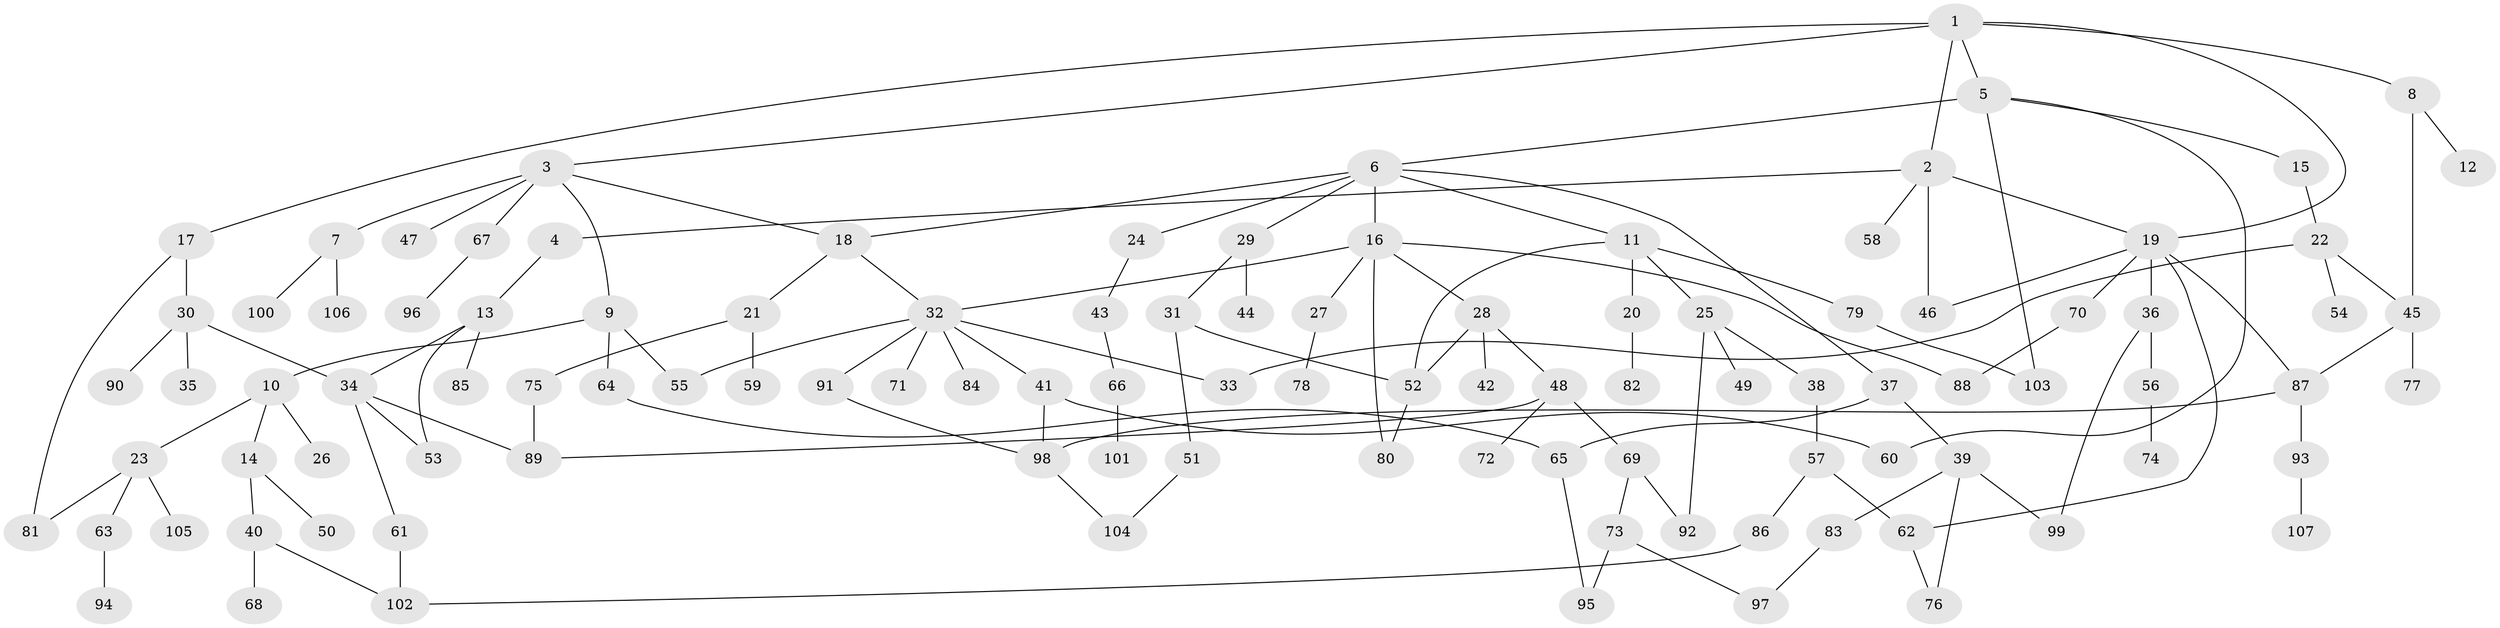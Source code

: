 // coarse degree distribution, {6: 0.043478260869565216, 8: 0.028985507246376812, 5: 0.057971014492753624, 4: 0.11594202898550725, 2: 0.2608695652173913, 3: 0.17391304347826086, 1: 0.2898550724637681, 7: 0.028985507246376812}
// Generated by graph-tools (version 1.1) at 2025/23/03/03/25 07:23:32]
// undirected, 107 vertices, 137 edges
graph export_dot {
graph [start="1"]
  node [color=gray90,style=filled];
  1;
  2;
  3;
  4;
  5;
  6;
  7;
  8;
  9;
  10;
  11;
  12;
  13;
  14;
  15;
  16;
  17;
  18;
  19;
  20;
  21;
  22;
  23;
  24;
  25;
  26;
  27;
  28;
  29;
  30;
  31;
  32;
  33;
  34;
  35;
  36;
  37;
  38;
  39;
  40;
  41;
  42;
  43;
  44;
  45;
  46;
  47;
  48;
  49;
  50;
  51;
  52;
  53;
  54;
  55;
  56;
  57;
  58;
  59;
  60;
  61;
  62;
  63;
  64;
  65;
  66;
  67;
  68;
  69;
  70;
  71;
  72;
  73;
  74;
  75;
  76;
  77;
  78;
  79;
  80;
  81;
  82;
  83;
  84;
  85;
  86;
  87;
  88;
  89;
  90;
  91;
  92;
  93;
  94;
  95;
  96;
  97;
  98;
  99;
  100;
  101;
  102;
  103;
  104;
  105;
  106;
  107;
  1 -- 2;
  1 -- 3;
  1 -- 5;
  1 -- 8;
  1 -- 17;
  1 -- 19;
  2 -- 4;
  2 -- 46;
  2 -- 58;
  2 -- 19;
  3 -- 7;
  3 -- 9;
  3 -- 18;
  3 -- 47;
  3 -- 67;
  4 -- 13;
  5 -- 6;
  5 -- 15;
  5 -- 103;
  5 -- 60;
  6 -- 11;
  6 -- 16;
  6 -- 24;
  6 -- 29;
  6 -- 37;
  6 -- 18;
  7 -- 100;
  7 -- 106;
  8 -- 12;
  8 -- 45;
  9 -- 10;
  9 -- 55;
  9 -- 64;
  10 -- 14;
  10 -- 23;
  10 -- 26;
  11 -- 20;
  11 -- 25;
  11 -- 52;
  11 -- 79;
  13 -- 34;
  13 -- 85;
  13 -- 53;
  14 -- 40;
  14 -- 50;
  15 -- 22;
  16 -- 27;
  16 -- 28;
  16 -- 88;
  16 -- 32;
  16 -- 80;
  17 -- 30;
  17 -- 81;
  18 -- 21;
  18 -- 32;
  19 -- 36;
  19 -- 70;
  19 -- 87;
  19 -- 46;
  19 -- 62;
  20 -- 82;
  21 -- 59;
  21 -- 75;
  22 -- 45;
  22 -- 54;
  22 -- 33;
  23 -- 63;
  23 -- 105;
  23 -- 81;
  24 -- 43;
  25 -- 38;
  25 -- 49;
  25 -- 92;
  27 -- 78;
  28 -- 42;
  28 -- 48;
  28 -- 52;
  29 -- 31;
  29 -- 44;
  30 -- 35;
  30 -- 90;
  30 -- 34;
  31 -- 51;
  31 -- 52;
  32 -- 33;
  32 -- 41;
  32 -- 71;
  32 -- 84;
  32 -- 91;
  32 -- 55;
  34 -- 53;
  34 -- 61;
  34 -- 89;
  36 -- 56;
  36 -- 99;
  37 -- 39;
  37 -- 65;
  38 -- 57;
  39 -- 76;
  39 -- 83;
  39 -- 99;
  40 -- 68;
  40 -- 102;
  41 -- 60;
  41 -- 98;
  43 -- 66;
  45 -- 77;
  45 -- 87;
  48 -- 69;
  48 -- 72;
  48 -- 89;
  51 -- 104;
  52 -- 80;
  56 -- 74;
  57 -- 62;
  57 -- 86;
  61 -- 102;
  62 -- 76;
  63 -- 94;
  64 -- 65;
  65 -- 95;
  66 -- 101;
  67 -- 96;
  69 -- 73;
  69 -- 92;
  70 -- 88;
  73 -- 97;
  73 -- 95;
  75 -- 89;
  79 -- 103;
  83 -- 97;
  86 -- 102;
  87 -- 93;
  87 -- 98;
  91 -- 98;
  93 -- 107;
  98 -- 104;
}
